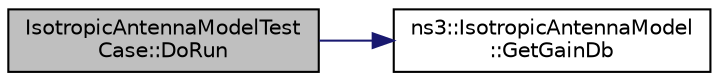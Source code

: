 digraph "IsotropicAntennaModelTestCase::DoRun"
{
  edge [fontname="Helvetica",fontsize="10",labelfontname="Helvetica",labelfontsize="10"];
  node [fontname="Helvetica",fontsize="10",shape=record];
  rankdir="LR";
  Node1 [label="IsotropicAntennaModelTest\lCase::DoRun",height=0.2,width=0.4,color="black", fillcolor="grey75", style="filled", fontcolor="black"];
  Node1 -> Node2 [color="midnightblue",fontsize="10",style="solid"];
  Node2 [label="ns3::IsotropicAntennaModel\l::GetGainDb",height=0.2,width=0.4,color="black", fillcolor="white", style="filled",URL="$db/d37/classns3_1_1IsotropicAntennaModel.html#a7321a0ede922ecccee46878d550d0d93"];
}

